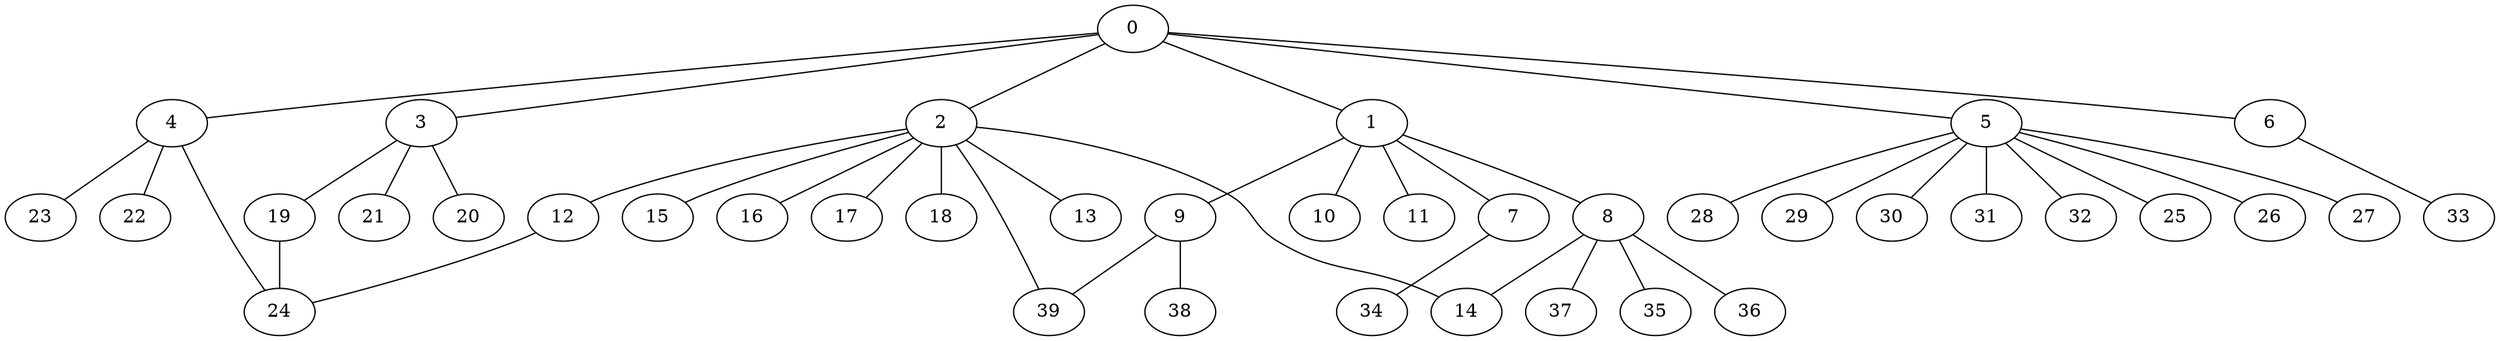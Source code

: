 
graph graphname {
    0 -- 1
0 -- 2
0 -- 3
0 -- 4
0 -- 5
0 -- 6
1 -- 7
1 -- 8
1 -- 9
1 -- 10
1 -- 11
2 -- 12
2 -- 13
2 -- 14
2 -- 15
2 -- 16
2 -- 17
2 -- 18
2 -- 39
3 -- 19
3 -- 20
3 -- 21
4 -- 24
4 -- 22
4 -- 23
5 -- 32
5 -- 25
5 -- 26
5 -- 27
5 -- 28
5 -- 29
5 -- 30
5 -- 31
6 -- 33
7 -- 34
8 -- 35
8 -- 36
8 -- 37
8 -- 14
9 -- 38
9 -- 39
12 -- 24
19 -- 24

}
